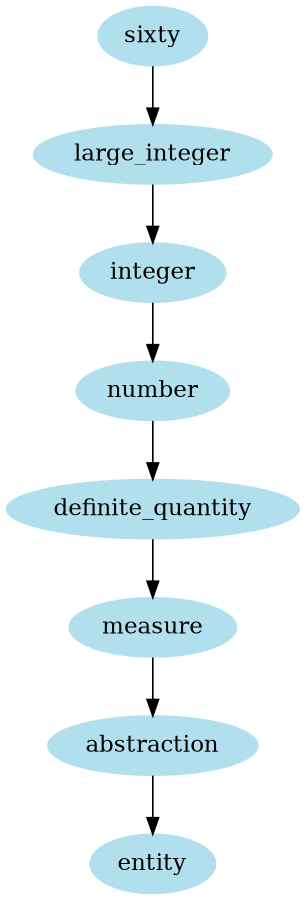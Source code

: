 digraph unix {
	node [color=lightblue2 style=filled]
	size="6,6"
	sixty -> large_integer
	large_integer -> integer
	integer -> number
	number -> definite_quantity
	definite_quantity -> measure
	measure -> abstraction
	abstraction -> entity
}
